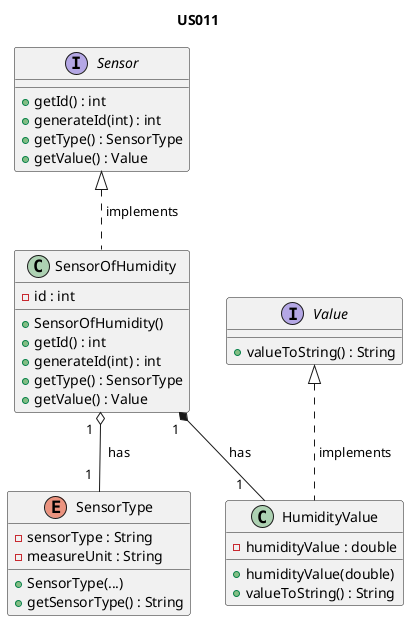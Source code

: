 @startuml

title US011

/'
As Product Owner, I want the system to have a type of sensor that measures
humidity (%).
'/

interface Sensor {
    + getId() : int
    + generateId(int) : int
    + getType() : SensorType
    + getValue() : Value
}

class SensorOfHumidity {
    - id : int
    + SensorOfHumidity()
    + getId() : int
    + generateId(int) : int
    + getType() : SensorType
    + getValue() : Value
}

interface Value {
    + valueToString() : String
}

class HumidityValue {
    - humidityValue : double
    + humidityValue(double)
    + valueToString() : String
}

enum SensorType {
    - sensorType : String
    - measureUnit : String
    + SensorType(...)
    + getSensorType() : String
}

Sensor <|.. SensorOfHumidity : " implements       "
Value <|.. HumidityValue : " implements"
SensorOfHumidity "1  " *-- "1    " HumidityValue :  "  has"
SensorOfHumidity "1  " o-- "1  " SensorType :  "  has"

@enduml